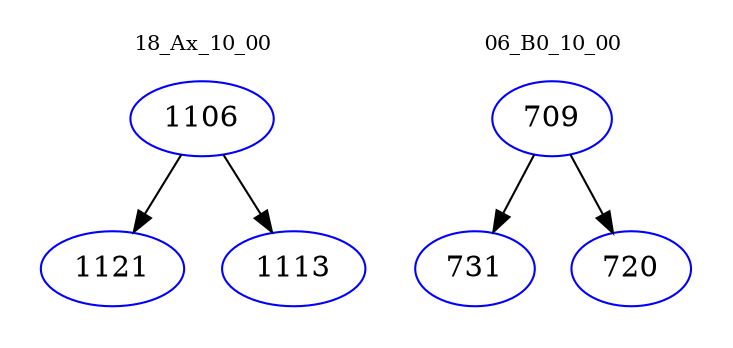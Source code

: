 digraph{
subgraph cluster_0 {
color = white
label = "18_Ax_10_00";
fontsize=10;
T0_1106 [label="1106", color="blue"]
T0_1106 -> T0_1121 [color="black"]
T0_1121 [label="1121", color="blue"]
T0_1106 -> T0_1113 [color="black"]
T0_1113 [label="1113", color="blue"]
}
subgraph cluster_1 {
color = white
label = "06_B0_10_00";
fontsize=10;
T1_709 [label="709", color="blue"]
T1_709 -> T1_731 [color="black"]
T1_731 [label="731", color="blue"]
T1_709 -> T1_720 [color="black"]
T1_720 [label="720", color="blue"]
}
}
